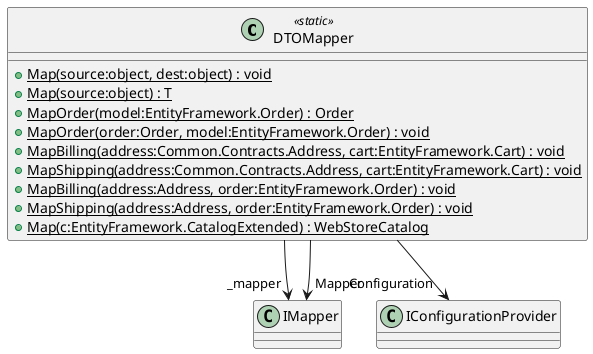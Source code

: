 @startuml
class DTOMapper <<static>> {
    + {static} Map(source:object, dest:object) : void
    + {static} Map(source:object) : T
    + {static} MapOrder(model:EntityFramework.Order) : Order
    + {static} MapOrder(order:Order, model:EntityFramework.Order) : void
    + {static} MapBilling(address:Common.Contracts.Address, cart:EntityFramework.Cart) : void
    + {static} MapShipping(address:Common.Contracts.Address, cart:EntityFramework.Cart) : void
    + {static} MapBilling(address:Address, order:EntityFramework.Order) : void
    + {static} MapShipping(address:Address, order:EntityFramework.Order) : void
    + {static} Map(c:EntityFramework.CatalogExtended) : WebStoreCatalog
}
DTOMapper --> "_mapper" IMapper
DTOMapper --> "Mapper" IMapper
DTOMapper --> "Configuration" IConfigurationProvider
@enduml
